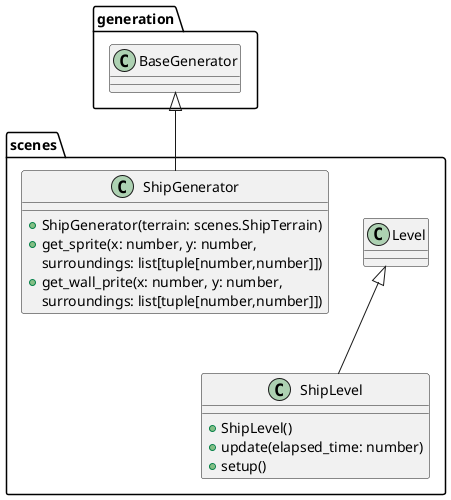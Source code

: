 @startuml ship


class scenes.ShipLevel extends scenes.Level{

    + ShipLevel()
    + update(elapsed_time: number)
    + setup()
}

class scenes.ShipGenerator extends generation.BaseGenerator{

    + ShipGenerator(terrain: scenes.ShipTerrain)
    + get_sprite(x: number, y: number,
        surroundings: list[tuple[number,number]])
    + get_wall_prite(x: number, y: number,
        surroundings: list[tuple[number,number]])
}
@enduml